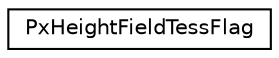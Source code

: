 digraph "Graphical Class Hierarchy"
{
  edge [fontname="Helvetica",fontsize="10",labelfontname="Helvetica",labelfontsize="10"];
  node [fontname="Helvetica",fontsize="10",shape=record];
  rankdir="LR";
  Node0 [label="PxHeightFieldTessFlag",height=0.2,width=0.4,color="black", fillcolor="white", style="filled",URL="$structPxHeightFieldTessFlag.html",tooltip="Determines the tessellation of height field cells. "];
}
